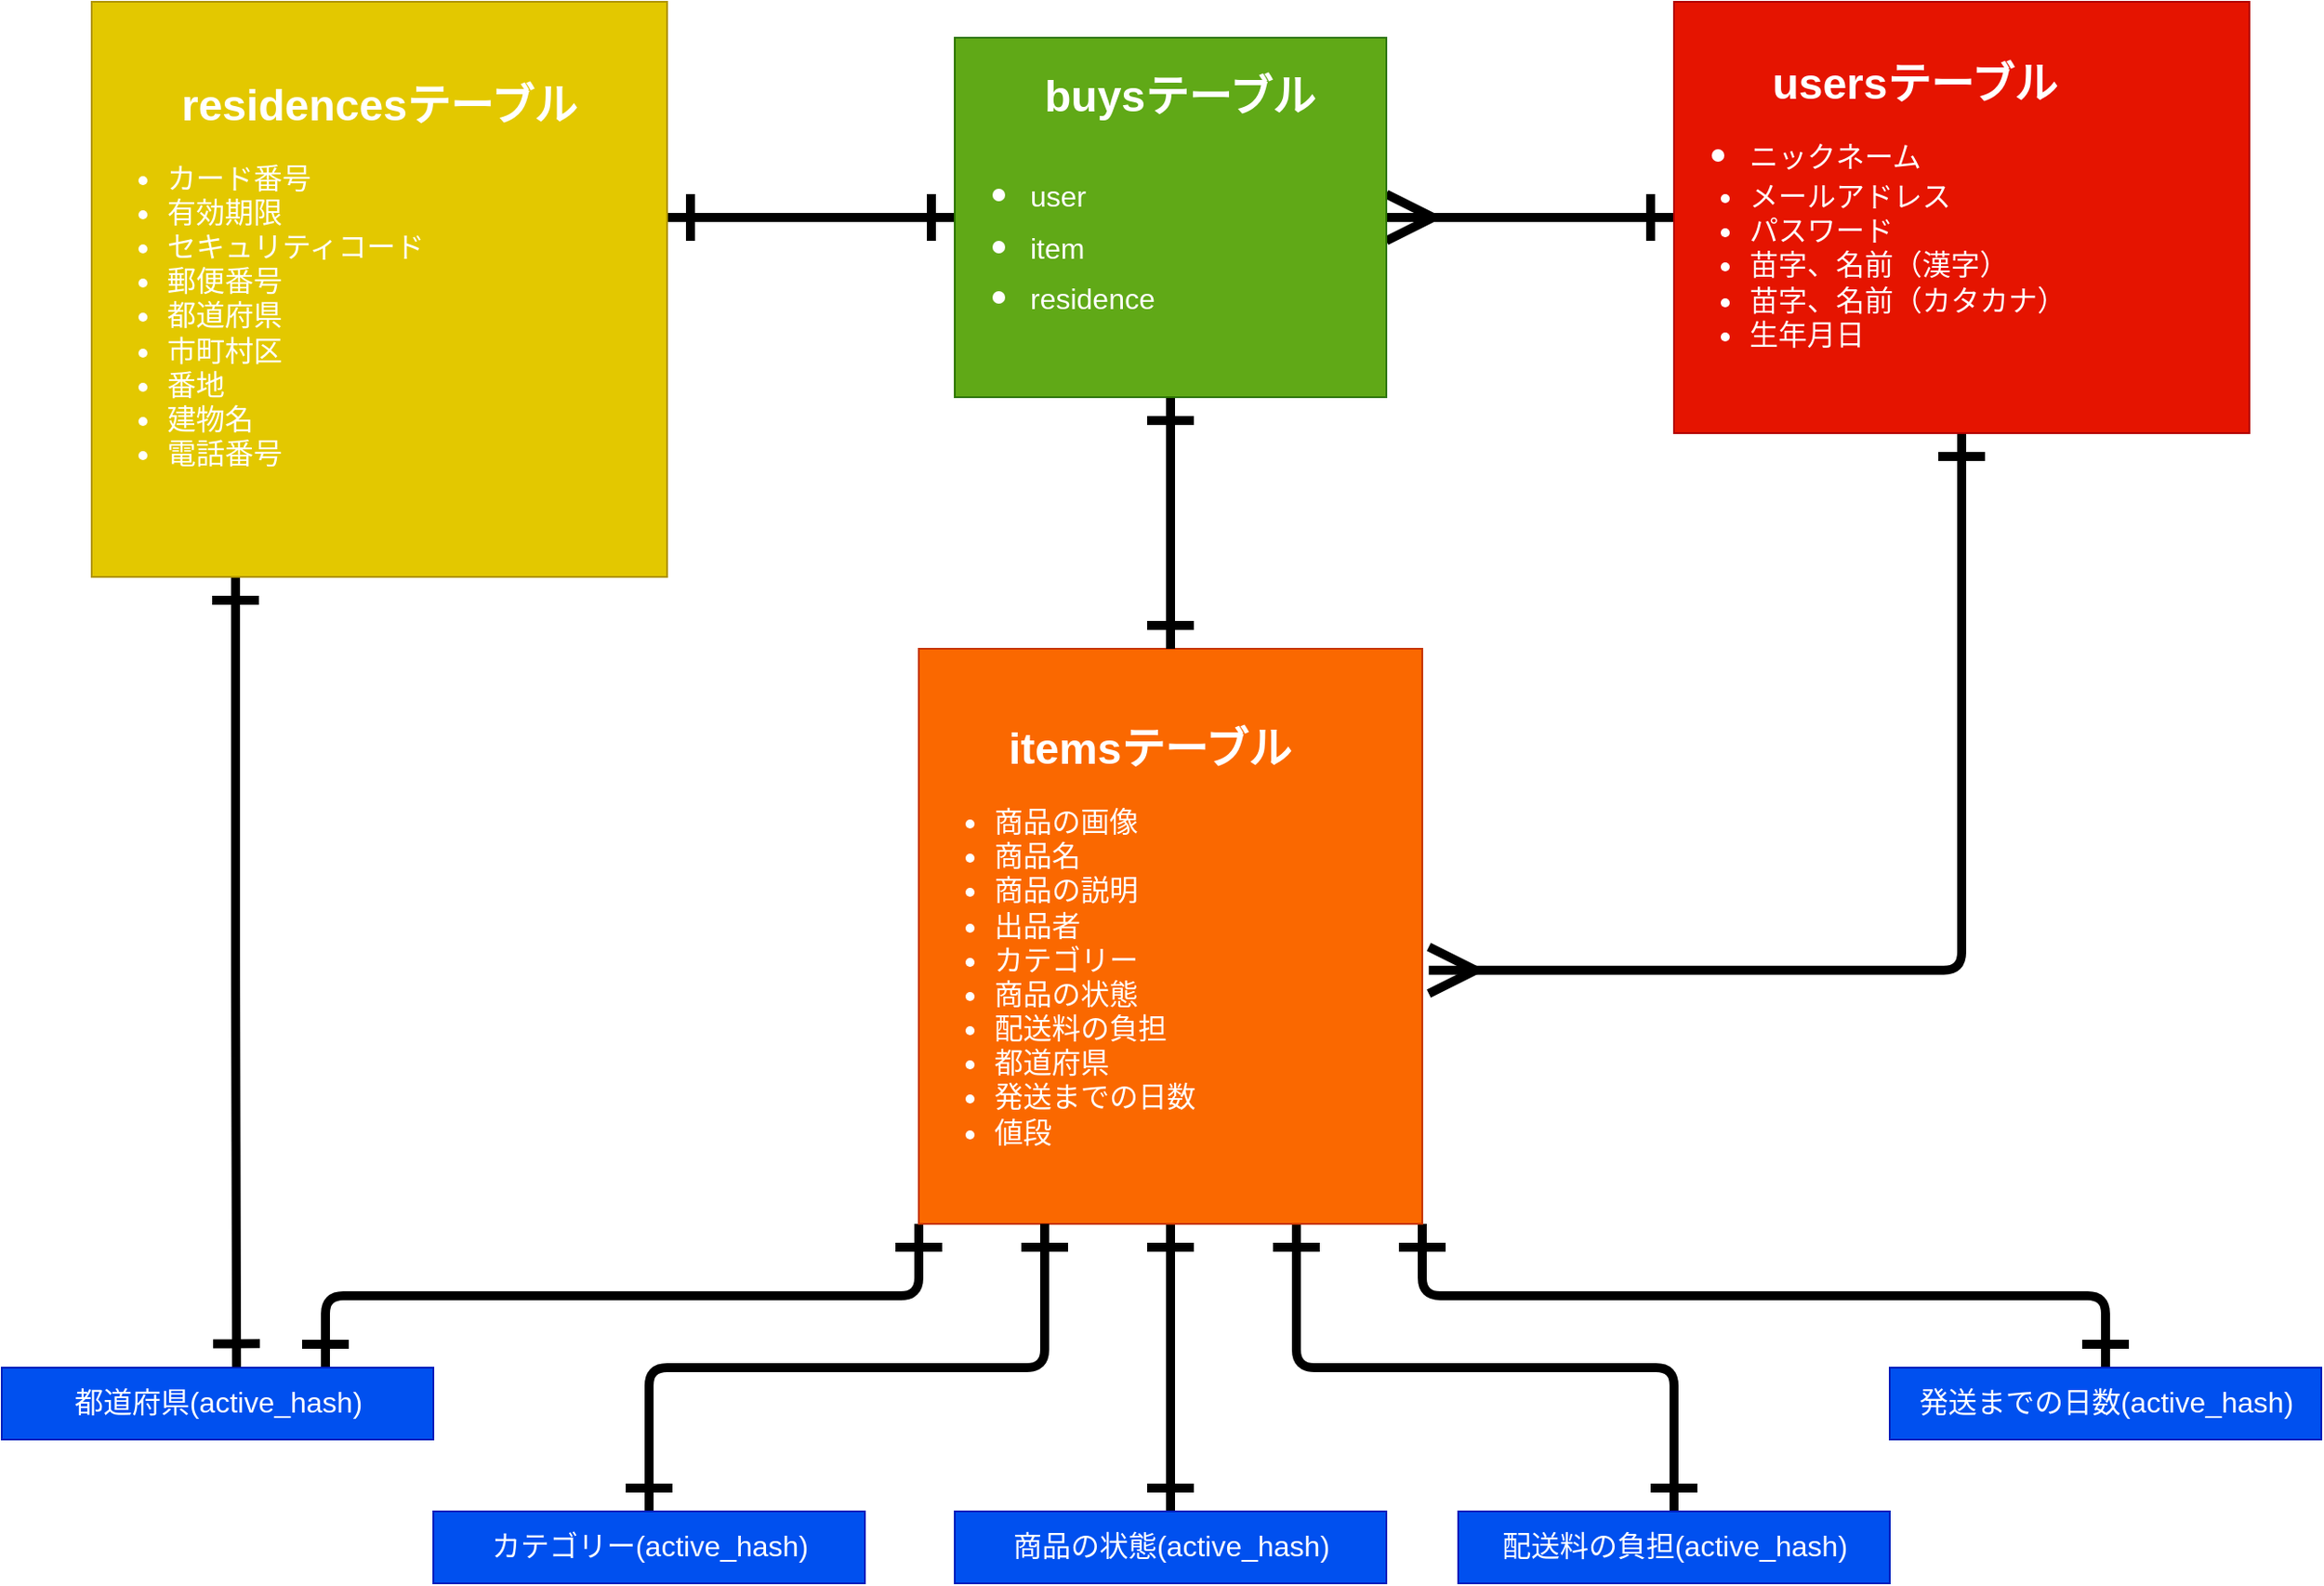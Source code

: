 <mxfile version="13.6.5">
    <diagram id="kzLrD-IIlXTSUmSy00nu" name="ページ1">
        <mxGraphModel dx="1798" dy="907" grid="1" gridSize="10" guides="1" tooltips="1" connect="1" arrows="1" fold="1" page="1" pageScale="1" pageWidth="827" pageHeight="1169" math="0" shadow="0">
            <root>
                <mxCell id="0"/>
                <mxCell id="1" parent="0"/>
                <mxCell id="149" style="edgeStyle=orthogonalEdgeStyle;curved=0;rounded=1;sketch=0;orthogonalLoop=1;jettySize=auto;html=1;exitX=0;exitY=0.5;exitDx=0;exitDy=0;entryX=1;entryY=0.5;entryDx=0;entryDy=0;fontSize=16;startArrow=ERone;startFill=0;endArrow=ERmany;endFill=0;sourcePerimeterSpacing=100;startSize=20;targetPerimeterSpacing=20;endSize=20;strokeWidth=5;" edge="1" parent="1" source="138" target="148">
                    <mxGeometry relative="1" as="geometry"/>
                </mxCell>
                <mxCell id="155" style="rounded=1;sketch=0;orthogonalLoop=1;jettySize=auto;html=1;exitX=0.5;exitY=1;exitDx=0;exitDy=0;startArrow=ERone;startFill=0;startSize=20;sourcePerimeterSpacing=100;endArrow=ERmany;endFill=0;endSize=20;targetPerimeterSpacing=20;strokeWidth=5;fontSize=16;entryX=1.013;entryY=0.559;entryDx=0;entryDy=0;entryPerimeter=0;edgeStyle=orthogonalEdgeStyle;" edge="1" parent="1" source="138" target="139">
                    <mxGeometry relative="1" as="geometry">
                        <mxPoint x="270" y="580" as="targetPoint"/>
                        <Array as="points">
                            <mxPoint x="560" y="579"/>
                        </Array>
                    </mxGeometry>
                </mxCell>
                <mxCell id="138" value="&lt;p style=&quot;text-align: center ; line-height: 0%&quot;&gt;&lt;font style=&quot;font-size: 24px&quot;&gt;　　usersテーブル&lt;br&gt;&lt;/font&gt;&lt;/p&gt;&lt;ul&gt;&lt;li&gt;&lt;font style=&quot;font-weight: normal ; font-size: 16px&quot;&gt;ニックネーム&lt;/font&gt;&lt;/li&gt;&lt;li style=&quot;font-size: 16px&quot;&gt;&lt;font style=&quot;font-weight: normal ; font-size: 16px&quot;&gt;メールアドレス&lt;/font&gt;&lt;/li&gt;&lt;li style=&quot;font-size: 16px&quot;&gt;&lt;font style=&quot;font-weight: normal ; font-size: 16px&quot;&gt;パスワード&lt;/font&gt;&lt;/li&gt;&lt;li style=&quot;font-size: 16px&quot;&gt;&lt;font style=&quot;font-weight: normal ; font-size: 16px&quot;&gt;苗字、名前（漢字）&lt;/font&gt;&lt;/li&gt;&lt;li style=&quot;font-size: 16px&quot;&gt;&lt;font style=&quot;font-weight: normal ; font-size: 16px&quot;&gt;苗字、名前（カタカナ）&lt;/font&gt;&lt;/li&gt;&lt;li style=&quot;font-size: 16px&quot;&gt;&lt;font style=&quot;font-weight: normal ; font-size: 16px&quot;&gt;生年月日&lt;/font&gt;&lt;/li&gt;&lt;/ul&gt;&lt;p&gt;&lt;/p&gt;" style="text;html=1;fontSize=24;fontStyle=1;verticalAlign=middle;align=left;rounded=0;sketch=0;fillColor=#e51400;strokeColor=#B20000;fontColor=#ffffff;" vertex="1" parent="1">
                    <mxGeometry x="400" y="40" width="320" height="240" as="geometry"/>
                </mxCell>
                <mxCell id="157" style="edgeStyle=orthogonalEdgeStyle;rounded=1;sketch=0;orthogonalLoop=1;jettySize=auto;html=1;exitX=0.5;exitY=1;exitDx=0;exitDy=0;entryX=0.5;entryY=0;entryDx=0;entryDy=0;startArrow=ERone;startFill=0;startSize=20;sourcePerimeterSpacing=100;endArrow=ERone;endFill=0;endSize=20;targetPerimeterSpacing=20;strokeWidth=5;fontSize=16;" edge="1" parent="1" source="139" target="143">
                    <mxGeometry relative="1" as="geometry"/>
                </mxCell>
                <mxCell id="158" style="edgeStyle=orthogonalEdgeStyle;rounded=1;sketch=0;orthogonalLoop=1;jettySize=auto;html=1;exitX=0.75;exitY=1;exitDx=0;exitDy=0;entryX=0.5;entryY=0;entryDx=0;entryDy=0;startArrow=ERone;startFill=0;startSize=20;sourcePerimeterSpacing=100;endArrow=ERone;endFill=0;endSize=20;targetPerimeterSpacing=20;strokeWidth=5;fontSize=16;" edge="1" parent="1" source="139" target="144">
                    <mxGeometry relative="1" as="geometry"/>
                </mxCell>
                <mxCell id="159" style="edgeStyle=orthogonalEdgeStyle;rounded=1;sketch=0;orthogonalLoop=1;jettySize=auto;html=1;exitX=1;exitY=1;exitDx=0;exitDy=0;entryX=0.5;entryY=0;entryDx=0;entryDy=0;startArrow=ERone;startFill=0;startSize=20;sourcePerimeterSpacing=100;endArrow=ERone;endFill=0;endSize=20;targetPerimeterSpacing=20;strokeWidth=5;fontSize=16;" edge="1" parent="1" source="139" target="146">
                    <mxGeometry relative="1" as="geometry"/>
                </mxCell>
                <mxCell id="162" style="edgeStyle=orthogonalEdgeStyle;rounded=1;sketch=0;orthogonalLoop=1;jettySize=auto;html=1;exitX=0;exitY=1;exitDx=0;exitDy=0;entryX=0.75;entryY=0;entryDx=0;entryDy=0;startArrow=ERone;startFill=0;startSize=20;sourcePerimeterSpacing=100;endArrow=ERone;endFill=0;endSize=20;targetPerimeterSpacing=20;strokeWidth=5;fontSize=16;" edge="1" parent="1" source="139" target="145">
                    <mxGeometry relative="1" as="geometry"/>
                </mxCell>
                <mxCell id="139" value="&lt;p style=&quot;line-height: 120%&quot;&gt;&lt;/p&gt;&lt;div style=&quot;text-align: center&quot;&gt;　　itemsテーブル&lt;/div&gt;&lt;div style=&quot;font-size: 16px&quot;&gt;&lt;ul&gt;&lt;li style=&quot;line-height: 0%&quot;&gt;&lt;font style=&quot;font-size: 16px ; font-weight: normal ; line-height: 120%&quot;&gt;商品の画像&lt;/font&gt;&lt;/li&gt;&lt;li style=&quot;line-height: 0%&quot;&gt;&lt;font style=&quot;font-size: 16px ; font-weight: normal ; line-height: 120%&quot;&gt;商品名&lt;/font&gt;&lt;/li&gt;&lt;li style=&quot;line-height: 0%&quot;&gt;&lt;font style=&quot;font-size: 16px ; font-weight: normal ; line-height: 120%&quot;&gt;商品の説明&lt;/font&gt;&lt;/li&gt;&lt;li style=&quot;line-height: 0%&quot;&gt;&lt;font style=&quot;font-size: 16px ; font-weight: normal ; line-height: 120%&quot;&gt;出品者&lt;/font&gt;&lt;/li&gt;&lt;li style=&quot;line-height: 0%&quot;&gt;&lt;font style=&quot;font-size: 16px ; font-weight: normal ; line-height: 120%&quot;&gt;カテゴリー&lt;/font&gt;&lt;/li&gt;&lt;li style=&quot;line-height: 0%&quot;&gt;&lt;font style=&quot;font-size: 16px ; font-weight: normal ; line-height: 120%&quot;&gt;商品の状態&lt;/font&gt;&lt;/li&gt;&lt;li style=&quot;line-height: 0%&quot;&gt;&lt;font style=&quot;font-size: 16px ; font-weight: normal ; line-height: 120%&quot;&gt;配送料の負担&lt;/font&gt;&lt;/li&gt;&lt;li style=&quot;line-height: 0%&quot;&gt;&lt;font style=&quot;font-size: 16px ; font-weight: normal ; line-height: 120%&quot;&gt;都道府県&lt;/font&gt;&lt;/li&gt;&lt;li style=&quot;line-height: 0%&quot;&gt;&lt;font style=&quot;font-size: 16px ; font-weight: normal ; line-height: 120%&quot;&gt;発送までの日数&lt;/font&gt;&lt;/li&gt;&lt;li style=&quot;line-height: 0%&quot;&gt;&lt;span style=&quot;font-weight: 400 ; line-height: 120%&quot;&gt;値段&lt;/span&gt;&lt;/li&gt;&lt;/ul&gt;&lt;/div&gt;&lt;p&gt;&lt;/p&gt;" style="text;strokeColor=#C73500;fillColor=#fa6800;html=1;fontSize=24;fontStyle=1;verticalAlign=middle;align=left;rounded=0;sketch=0;fontColor=#ffffff;" vertex="1" parent="1">
                    <mxGeometry x="-20" y="400" width="280" height="320" as="geometry"/>
                </mxCell>
                <mxCell id="140" style="edgeStyle=orthogonalEdgeStyle;curved=0;rounded=1;sketch=0;orthogonalLoop=1;jettySize=auto;html=1;exitX=0.5;exitY=1;exitDx=0;exitDy=0;" edge="1" parent="1" source="138" target="138">
                    <mxGeometry relative="1" as="geometry"/>
                </mxCell>
                <mxCell id="161" style="edgeStyle=orthogonalEdgeStyle;rounded=1;sketch=0;orthogonalLoop=1;jettySize=auto;html=1;exitX=0.5;exitY=0;exitDx=0;exitDy=0;entryX=0.25;entryY=1;entryDx=0;entryDy=0;startArrow=ERone;startFill=0;startSize=20;sourcePerimeterSpacing=100;endArrow=ERone;endFill=0;endSize=20;targetPerimeterSpacing=20;strokeWidth=5;fontSize=16;" edge="1" parent="1" source="142" target="139">
                    <mxGeometry relative="1" as="geometry"/>
                </mxCell>
                <mxCell id="142" value="カテゴリー(active_hash)&lt;font color=&quot;#d4d4d4&quot; face=&quot;Menlo, Monaco, Courier New, monospace&quot;&gt;&lt;span style=&quot;font-size: 12px ; background-color: rgb(30 , 30 , 30)&quot;&gt;&lt;br&gt;&lt;/span&gt;&lt;/font&gt;" style="text;strokeColor=#001DBC;fillColor=#0050ef;html=1;fontSize=16;fontStyle=0;verticalAlign=middle;align=center;rounded=0;sketch=0;fontColor=#ffffff;" vertex="1" parent="1">
                    <mxGeometry x="-290" y="880" width="240" height="40" as="geometry"/>
                </mxCell>
                <mxCell id="143" value="商品の状態(active_hash)&lt;font color=&quot;#d4d4d4&quot; face=&quot;Menlo, Monaco, Courier New, monospace&quot;&gt;&lt;span style=&quot;font-size: 12px ; background-color: rgb(30 , 30 , 30)&quot;&gt;&lt;br&gt;&lt;/span&gt;&lt;/font&gt;" style="text;strokeColor=#001DBC;fillColor=#0050ef;html=1;fontSize=16;fontStyle=0;verticalAlign=middle;align=center;rounded=0;sketch=0;fontColor=#ffffff;" vertex="1" parent="1">
                    <mxGeometry y="880" width="240" height="40" as="geometry"/>
                </mxCell>
                <mxCell id="144" value="配送料の負担(active_hash)&lt;font color=&quot;#d4d4d4&quot; face=&quot;Menlo, Monaco, Courier New, monospace&quot;&gt;&lt;span style=&quot;font-size: 12px ; background-color: rgb(30 , 30 , 30)&quot;&gt;&lt;br&gt;&lt;/span&gt;&lt;/font&gt;" style="text;strokeColor=#001DBC;fillColor=#0050ef;html=1;fontSize=16;fontStyle=0;verticalAlign=middle;align=center;rounded=0;sketch=0;fontColor=#ffffff;" vertex="1" parent="1">
                    <mxGeometry x="280" y="880" width="240" height="40" as="geometry"/>
                </mxCell>
                <mxCell id="145" value="都道府県(active_hash)&lt;font color=&quot;#d4d4d4&quot; face=&quot;Menlo, Monaco, Courier New, monospace&quot;&gt;&lt;span style=&quot;font-size: 12px ; background-color: rgb(30 , 30 , 30)&quot;&gt;&lt;br&gt;&lt;/span&gt;&lt;/font&gt;" style="text;strokeColor=#001DBC;fillColor=#0050ef;html=1;fontSize=16;fontStyle=0;verticalAlign=middle;align=center;rounded=0;sketch=0;fontColor=#ffffff;" vertex="1" parent="1">
                    <mxGeometry x="-530" y="800" width="240" height="40" as="geometry"/>
                </mxCell>
                <mxCell id="146" value="発送までの日数(active_hash)&lt;font color=&quot;#d4d4d4&quot; face=&quot;Menlo, Monaco, Courier New, monospace&quot;&gt;&lt;span style=&quot;font-size: 12px ; background-color: rgb(30 , 30 , 30)&quot;&gt;&lt;br&gt;&lt;/span&gt;&lt;/font&gt;" style="text;strokeColor=#001DBC;fillColor=#0050ef;html=1;fontSize=16;fontStyle=0;verticalAlign=middle;align=center;rounded=0;sketch=0;fontColor=#ffffff;" vertex="1" parent="1">
                    <mxGeometry x="520" y="800" width="240" height="40" as="geometry"/>
                </mxCell>
                <mxCell id="150" style="edgeStyle=orthogonalEdgeStyle;curved=0;rounded=1;sketch=0;orthogonalLoop=1;jettySize=auto;html=1;exitX=0.5;exitY=1;exitDx=0;exitDy=0;entryX=0.5;entryY=0;entryDx=0;entryDy=0;startArrow=ERone;startFill=0;startSize=20;sourcePerimeterSpacing=100;endArrow=ERone;endFill=0;endSize=20;targetPerimeterSpacing=20;strokeWidth=5;fontSize=16;" edge="1" parent="1" source="148" target="139">
                    <mxGeometry relative="1" as="geometry"/>
                </mxCell>
                <mxCell id="160" style="edgeStyle=orthogonalEdgeStyle;rounded=1;sketch=0;orthogonalLoop=1;jettySize=auto;html=1;exitX=0;exitY=0.5;exitDx=0;exitDy=0;entryX=1;entryY=0.375;entryDx=0;entryDy=0;entryPerimeter=0;startArrow=ERone;startFill=0;startSize=20;sourcePerimeterSpacing=100;endArrow=ERone;endFill=0;endSize=20;targetPerimeterSpacing=20;strokeWidth=5;fontSize=16;" edge="1" parent="1" source="148" target="156">
                    <mxGeometry relative="1" as="geometry"/>
                </mxCell>
                <mxCell id="148" value="&lt;div style=&quot;text-align: center&quot;&gt;&lt;span&gt;　　buysテーブル&lt;/span&gt;&lt;/div&gt;&lt;ul&gt;&lt;li&gt;&lt;span style=&quot;font-weight: normal&quot;&gt;&lt;font style=&quot;font-size: 16px&quot;&gt;user&lt;/font&gt;&lt;/span&gt;&lt;/li&gt;&lt;li&gt;&lt;span style=&quot;font-weight: normal&quot;&gt;&lt;font style=&quot;font-size: 16px&quot;&gt;item&lt;/font&gt;&lt;/span&gt;&lt;/li&gt;&lt;li&gt;&lt;span style=&quot;font-size: 16px ; font-weight: 400&quot;&gt;residence&lt;/span&gt;&lt;/li&gt;&lt;/ul&gt;" style="text;strokeColor=#2D7600;fillColor=#60a917;html=1;fontSize=24;fontStyle=1;verticalAlign=middle;align=left;rounded=0;sketch=0;fontColor=#ffffff;" vertex="1" parent="1">
                    <mxGeometry y="60" width="240" height="200" as="geometry"/>
                </mxCell>
                <mxCell id="164" style="edgeStyle=orthogonalEdgeStyle;rounded=1;sketch=0;orthogonalLoop=1;jettySize=auto;html=1;exitX=0.25;exitY=1;exitDx=0;exitDy=0;entryX=0.544;entryY=-0.008;entryDx=0;entryDy=0;entryPerimeter=0;startArrow=ERone;startFill=0;startSize=20;sourcePerimeterSpacing=100;endArrow=ERone;endFill=0;endSize=20;targetPerimeterSpacing=20;strokeWidth=5;fontSize=16;" edge="1" parent="1" source="156" target="145">
                    <mxGeometry relative="1" as="geometry"/>
                </mxCell>
                <mxCell id="156" value="　　residencesテーブル&lt;br&gt;&lt;ul style=&quot;font-size: 16px&quot;&gt;&lt;li style=&quot;line-height: 120%&quot;&gt;&lt;span style=&quot;font-weight: normal&quot;&gt;カード番号&lt;/span&gt;&lt;/li&gt;&lt;li style=&quot;line-height: 120%&quot;&gt;&lt;span style=&quot;font-weight: normal&quot;&gt;有効期限&lt;/span&gt;&lt;/li&gt;&lt;li style=&quot;line-height: 120%&quot;&gt;&lt;span style=&quot;font-weight: normal&quot;&gt;セキュリティコード&lt;/span&gt;&lt;/li&gt;&lt;li style=&quot;line-height: 120%&quot;&gt;&lt;span style=&quot;font-weight: normal&quot;&gt;郵便番号&lt;/span&gt;&lt;/li&gt;&lt;li style=&quot;line-height: 120%&quot;&gt;&lt;span style=&quot;font-weight: normal&quot;&gt;都道府県&lt;/span&gt;&lt;/li&gt;&lt;li style=&quot;line-height: 120%&quot;&gt;&lt;span style=&quot;font-weight: normal&quot;&gt;市町村区&lt;/span&gt;&lt;/li&gt;&lt;li style=&quot;line-height: 120%&quot;&gt;&lt;span style=&quot;font-weight: 400&quot;&gt;番地&lt;/span&gt;&lt;/li&gt;&lt;li style=&quot;line-height: 120%&quot;&gt;&lt;span style=&quot;font-weight: 400&quot;&gt;建物名&lt;/span&gt;&lt;/li&gt;&lt;li style=&quot;line-height: 120%&quot;&gt;&lt;span style=&quot;font-weight: 400&quot;&gt;電話番号&lt;/span&gt;&lt;/li&gt;&lt;/ul&gt;" style="text;strokeColor=#B09500;fillColor=#e3c800;html=1;fontSize=24;fontStyle=1;verticalAlign=middle;align=left;rounded=0;sketch=0;fontColor=#ffffff;" vertex="1" parent="1">
                    <mxGeometry x="-480" y="40" width="320" height="320" as="geometry"/>
                </mxCell>
            </root>
        </mxGraphModel>
    </diagram>
</mxfile>